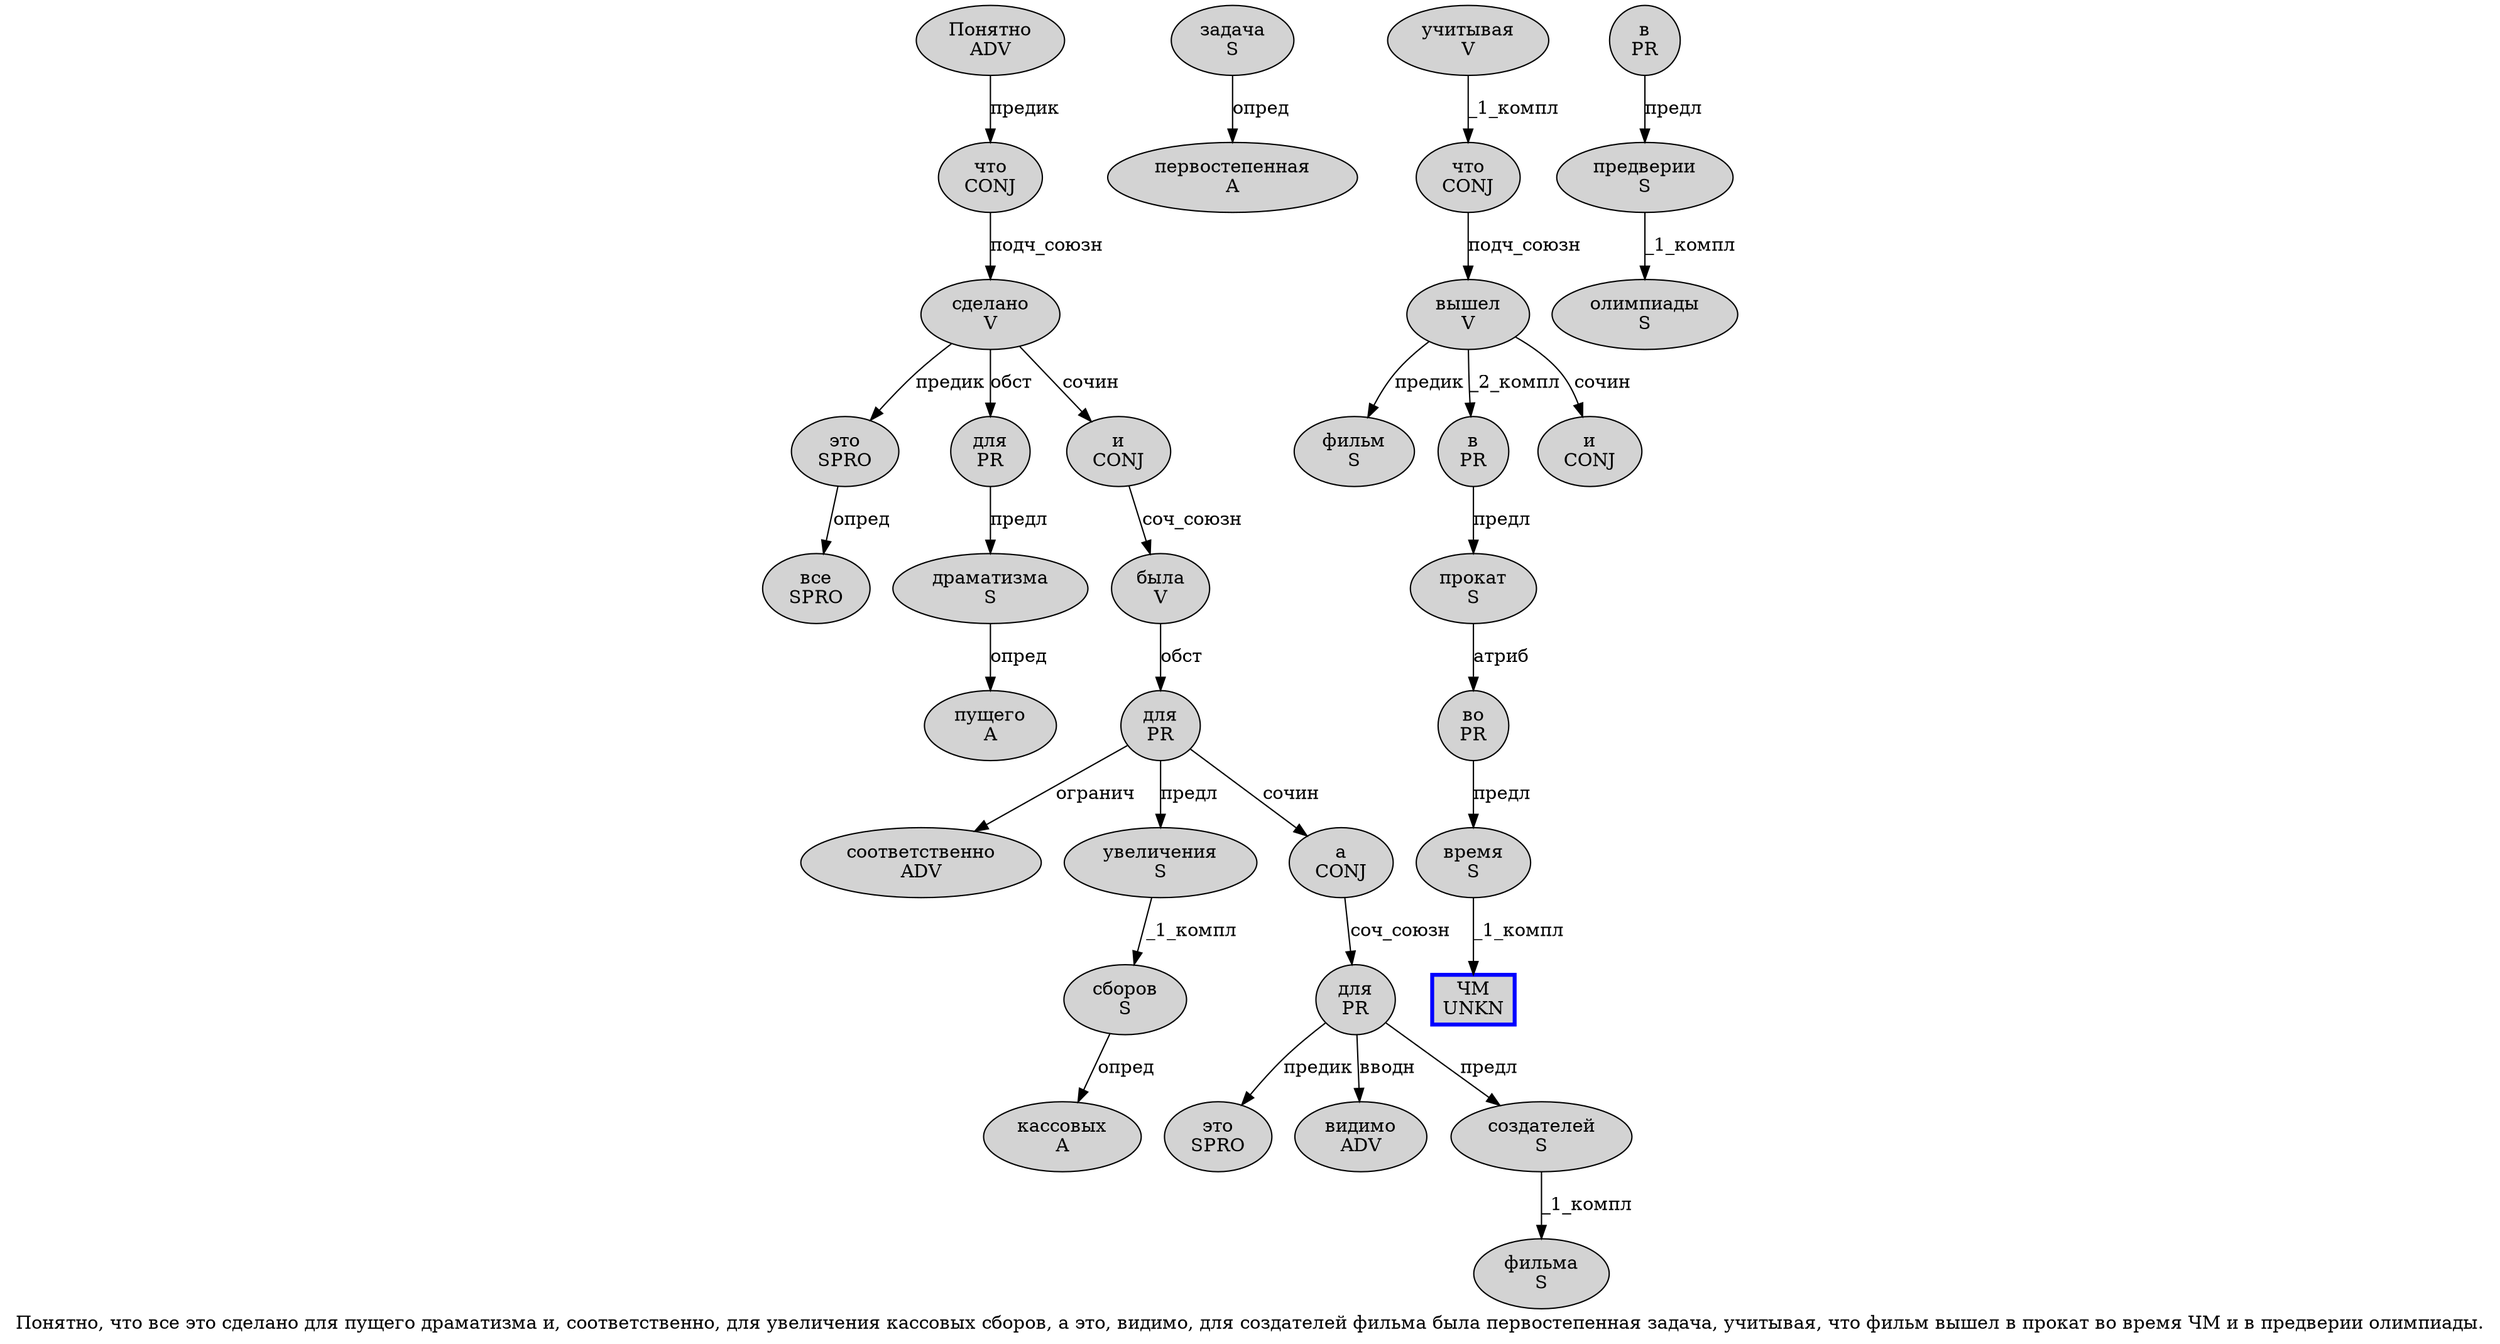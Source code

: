 digraph SENTENCE_3285 {
	graph [label="Понятно, что все это сделано для пущего драматизма и, соответственно, для увеличения кассовых сборов, а это, видимо, для создателей фильма была первостепенная задача, учитывая, что фильм вышел в прокат во время ЧМ и в предверии олимпиады."]
	node [style=filled]
		0 [label="Понятно
ADV" color="" fillcolor=lightgray penwidth=1 shape=ellipse]
		2 [label="что
CONJ" color="" fillcolor=lightgray penwidth=1 shape=ellipse]
		3 [label="все
SPRO" color="" fillcolor=lightgray penwidth=1 shape=ellipse]
		4 [label="это
SPRO" color="" fillcolor=lightgray penwidth=1 shape=ellipse]
		5 [label="сделано
V" color="" fillcolor=lightgray penwidth=1 shape=ellipse]
		6 [label="для
PR" color="" fillcolor=lightgray penwidth=1 shape=ellipse]
		7 [label="пущего
A" color="" fillcolor=lightgray penwidth=1 shape=ellipse]
		8 [label="драматизма
S" color="" fillcolor=lightgray penwidth=1 shape=ellipse]
		9 [label="и
CONJ" color="" fillcolor=lightgray penwidth=1 shape=ellipse]
		11 [label="соответственно
ADV" color="" fillcolor=lightgray penwidth=1 shape=ellipse]
		13 [label="для
PR" color="" fillcolor=lightgray penwidth=1 shape=ellipse]
		14 [label="увеличения
S" color="" fillcolor=lightgray penwidth=1 shape=ellipse]
		15 [label="кассовых
A" color="" fillcolor=lightgray penwidth=1 shape=ellipse]
		16 [label="сборов
S" color="" fillcolor=lightgray penwidth=1 shape=ellipse]
		18 [label="а
CONJ" color="" fillcolor=lightgray penwidth=1 shape=ellipse]
		19 [label="это
SPRO" color="" fillcolor=lightgray penwidth=1 shape=ellipse]
		21 [label="видимо
ADV" color="" fillcolor=lightgray penwidth=1 shape=ellipse]
		23 [label="для
PR" color="" fillcolor=lightgray penwidth=1 shape=ellipse]
		24 [label="создателей
S" color="" fillcolor=lightgray penwidth=1 shape=ellipse]
		25 [label="фильма
S" color="" fillcolor=lightgray penwidth=1 shape=ellipse]
		26 [label="была
V" color="" fillcolor=lightgray penwidth=1 shape=ellipse]
		27 [label="первостепенная
A" color="" fillcolor=lightgray penwidth=1 shape=ellipse]
		28 [label="задача
S" color="" fillcolor=lightgray penwidth=1 shape=ellipse]
		30 [label="учитывая
V" color="" fillcolor=lightgray penwidth=1 shape=ellipse]
		32 [label="что
CONJ" color="" fillcolor=lightgray penwidth=1 shape=ellipse]
		33 [label="фильм
S" color="" fillcolor=lightgray penwidth=1 shape=ellipse]
		34 [label="вышел
V" color="" fillcolor=lightgray penwidth=1 shape=ellipse]
		35 [label="в
PR" color="" fillcolor=lightgray penwidth=1 shape=ellipse]
		36 [label="прокат
S" color="" fillcolor=lightgray penwidth=1 shape=ellipse]
		37 [label="во
PR" color="" fillcolor=lightgray penwidth=1 shape=ellipse]
		38 [label="время
S" color="" fillcolor=lightgray penwidth=1 shape=ellipse]
		39 [label="ЧМ
UNKN" color=blue fillcolor=lightgray penwidth=3 shape=box]
		40 [label="и
CONJ" color="" fillcolor=lightgray penwidth=1 shape=ellipse]
		41 [label="в
PR" color="" fillcolor=lightgray penwidth=1 shape=ellipse]
		42 [label="предверии
S" color="" fillcolor=lightgray penwidth=1 shape=ellipse]
		43 [label="олимпиады
S" color="" fillcolor=lightgray penwidth=1 shape=ellipse]
			37 -> 38 [label="предл"]
			28 -> 27 [label="опред"]
			5 -> 4 [label="предик"]
			5 -> 6 [label="обст"]
			5 -> 9 [label="сочин"]
			9 -> 26 [label="соч_союзн"]
			13 -> 11 [label="огранич"]
			13 -> 14 [label="предл"]
			13 -> 18 [label="сочин"]
			2 -> 5 [label="подч_союзн"]
			0 -> 2 [label="предик"]
			8 -> 7 [label="опред"]
			24 -> 25 [label="_1_компл"]
			34 -> 33 [label="предик"]
			34 -> 35 [label="_2_компл"]
			34 -> 40 [label="сочин"]
			18 -> 23 [label="соч_союзн"]
			42 -> 43 [label="_1_компл"]
			35 -> 36 [label="предл"]
			14 -> 16 [label="_1_компл"]
			41 -> 42 [label="предл"]
			38 -> 39 [label="_1_компл"]
			23 -> 19 [label="предик"]
			23 -> 21 [label="вводн"]
			23 -> 24 [label="предл"]
			30 -> 32 [label="_1_компл"]
			32 -> 34 [label="подч_союзн"]
			36 -> 37 [label="атриб"]
			16 -> 15 [label="опред"]
			4 -> 3 [label="опред"]
			6 -> 8 [label="предл"]
			26 -> 13 [label="обст"]
}
